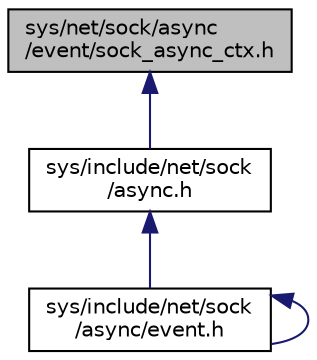 digraph "sys/net/sock/async/event/sock_async_ctx.h"
{
 // LATEX_PDF_SIZE
  edge [fontname="Helvetica",fontsize="10",labelfontname="Helvetica",labelfontsize="10"];
  node [fontname="Helvetica",fontsize="10",shape=record];
  Node1 [label="sys/net/sock/async\l/event/sock_async_ctx.h",height=0.2,width=0.4,color="black", fillcolor="grey75", style="filled", fontcolor="black",tooltip="Type definitions for asynchronous socks with Event Queue."];
  Node1 -> Node2 [dir="back",color="midnightblue",fontsize="10",style="solid",fontname="Helvetica"];
  Node2 [label="sys/include/net/sock\l/async.h",height=0.2,width=0.4,color="black", fillcolor="white", style="filled",URL="$async_8h.html",tooltip="Definitions for sock extension for asynchronous access."];
  Node2 -> Node3 [dir="back",color="midnightblue",fontsize="10",style="solid",fontname="Helvetica"];
  Node3 [label="sys/include/net/sock\l/async/event.h",height=0.2,width=0.4,color="black", fillcolor="white", style="filled",URL="$net_2sock_2async_2event_8h.html",tooltip="Asynchronous sock using Event Queue definitions."];
  Node3 -> Node3 [dir="back",color="midnightblue",fontsize="10",style="solid",fontname="Helvetica"];
}
